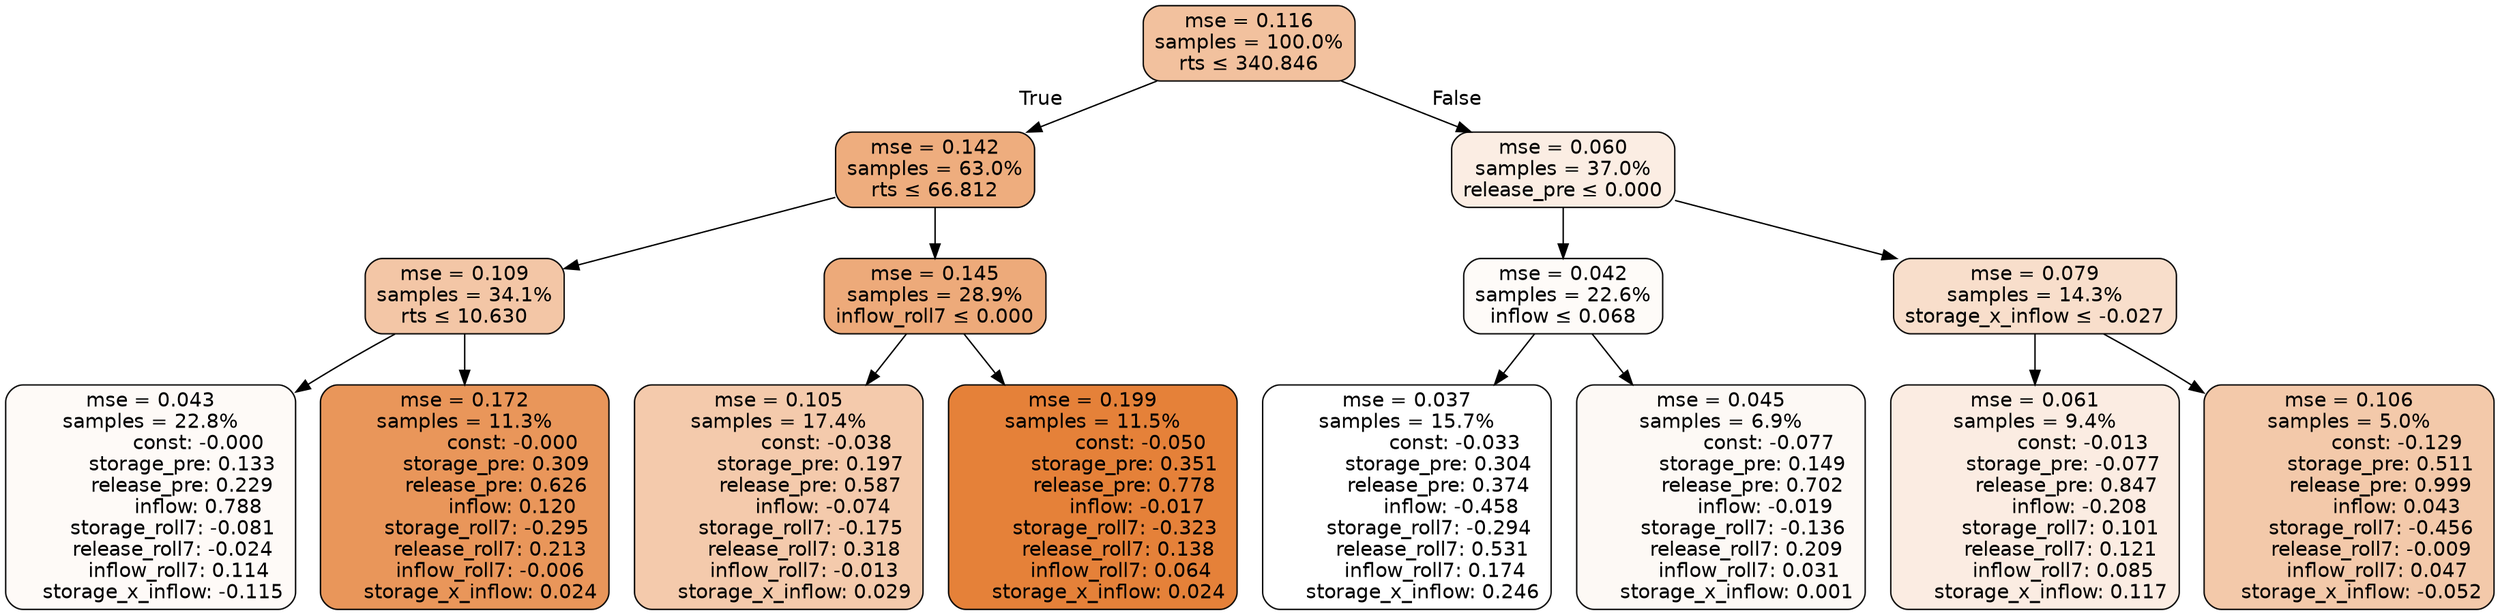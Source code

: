 digraph tree {
bgcolor="transparent"
node [shape=rectangle, style="filled, rounded", color="black", fontname=helvetica] ;
edge [fontname=helvetica] ;
	"0" [label="mse = 0.116
samples = 100.0%
rts &le; 340.846", fillcolor="#f2c19e"]
	"1" [label="mse = 0.142
samples = 63.0%
rts &le; 66.812", fillcolor="#eead7e"]
	"2" [label="mse = 0.109
samples = 34.1%
rts &le; 10.630", fillcolor="#f3c6a6"]
	"3" [label="mse = 0.043
samples = 22.8%
               const: -0.000
          storage_pre: 0.133
          release_pre: 0.229
               inflow: 0.788
       storage_roll7: -0.081
       release_roll7: -0.024
         inflow_roll7: 0.114
    storage_x_inflow: -0.115", fillcolor="#fefaf7"]
	"4" [label="mse = 0.172
samples = 11.3%
               const: -0.000
          storage_pre: 0.309
          release_pre: 0.626
               inflow: 0.120
       storage_roll7: -0.295
        release_roll7: 0.213
        inflow_roll7: -0.006
     storage_x_inflow: 0.024", fillcolor="#e9965a"]
	"5" [label="mse = 0.145
samples = 28.9%
inflow_roll7 &le; 0.000", fillcolor="#edaa7a"]
	"6" [label="mse = 0.105
samples = 17.4%
               const: -0.038
          storage_pre: 0.197
          release_pre: 0.587
              inflow: -0.074
       storage_roll7: -0.175
        release_roll7: 0.318
        inflow_roll7: -0.013
     storage_x_inflow: 0.029", fillcolor="#f4caac"]
	"7" [label="mse = 0.199
samples = 11.5%
               const: -0.050
          storage_pre: 0.351
          release_pre: 0.778
              inflow: -0.017
       storage_roll7: -0.323
        release_roll7: 0.138
         inflow_roll7: 0.064
     storage_x_inflow: 0.024", fillcolor="#e58139"]
	"8" [label="mse = 0.060
samples = 37.0%
release_pre &le; 0.000", fillcolor="#fbede3"]
	"9" [label="mse = 0.042
samples = 22.6%
inflow &le; 0.068", fillcolor="#fefbf8"]
	"10" [label="mse = 0.037
samples = 15.7%
               const: -0.033
          storage_pre: 0.304
          release_pre: 0.374
              inflow: -0.458
       storage_roll7: -0.294
        release_roll7: 0.531
         inflow_roll7: 0.174
     storage_x_inflow: 0.246", fillcolor="#ffffff"]
	"11" [label="mse = 0.045
samples = 6.9%
               const: -0.077
          storage_pre: 0.149
          release_pre: 0.702
              inflow: -0.019
       storage_roll7: -0.136
        release_roll7: 0.209
         inflow_roll7: 0.031
     storage_x_inflow: 0.001", fillcolor="#fdf9f5"]
	"12" [label="mse = 0.079
samples = 14.3%
storage_x_inflow &le; -0.027", fillcolor="#f8decb"]
	"13" [label="mse = 0.061
samples = 9.4%
               const: -0.013
         storage_pre: -0.077
          release_pre: 0.847
              inflow: -0.208
        storage_roll7: 0.101
        release_roll7: 0.121
         inflow_roll7: 0.085
     storage_x_inflow: 0.117", fillcolor="#fbece2"]
	"14" [label="mse = 0.106
samples = 5.0%
               const: -0.129
          storage_pre: 0.511
          release_pre: 0.999
               inflow: 0.043
       storage_roll7: -0.456
       release_roll7: -0.009
         inflow_roll7: 0.047
    storage_x_inflow: -0.052", fillcolor="#f3c9aa"]

	"0" -> "1" [labeldistance=2.5, labelangle=45, headlabel="True"]
	"1" -> "2"
	"2" -> "3"
	"2" -> "4"
	"1" -> "5"
	"5" -> "6"
	"5" -> "7"
	"0" -> "8" [labeldistance=2.5, labelangle=-45, headlabel="False"]
	"8" -> "9"
	"9" -> "10"
	"9" -> "11"
	"8" -> "12"
	"12" -> "13"
	"12" -> "14"
}